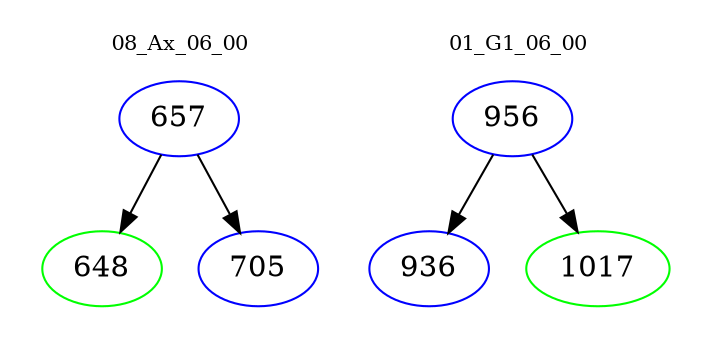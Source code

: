digraph{
subgraph cluster_0 {
color = white
label = "08_Ax_06_00";
fontsize=10;
T0_657 [label="657", color="blue"]
T0_657 -> T0_648 [color="black"]
T0_648 [label="648", color="green"]
T0_657 -> T0_705 [color="black"]
T0_705 [label="705", color="blue"]
}
subgraph cluster_1 {
color = white
label = "01_G1_06_00";
fontsize=10;
T1_956 [label="956", color="blue"]
T1_956 -> T1_936 [color="black"]
T1_936 [label="936", color="blue"]
T1_956 -> T1_1017 [color="black"]
T1_1017 [label="1017", color="green"]
}
}
